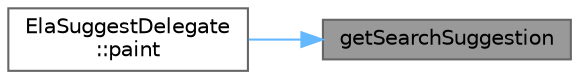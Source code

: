digraph "getSearchSuggestion"
{
 // LATEX_PDF_SIZE
  bgcolor="transparent";
  edge [fontname=Helvetica,fontsize=10,labelfontname=Helvetica,labelfontsize=10];
  node [fontname=Helvetica,fontsize=10,shape=box,height=0.2,width=0.4];
  rankdir="RL";
  Node1 [id="Node000001",label="getSearchSuggestion",height=0.2,width=0.4,color="gray40", fillcolor="grey60", style="filled", fontcolor="black",tooltip="获取搜索建议项"];
  Node1 -> Node2 [id="edge1_Node000001_Node000002",dir="back",color="steelblue1",style="solid",tooltip=" "];
  Node2 [id="Node000002",label="ElaSuggestDelegate\l::paint",height=0.2,width=0.4,color="grey40", fillcolor="white", style="filled",URL="$class_ela_suggest_delegate.html#a4be278789c7b5a3693b38c066e7541f6",tooltip="绘制函数"];
}
